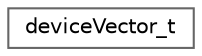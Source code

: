 digraph "Graphical Class Hierarchy"
{
 // LATEX_PDF_SIZE
  bgcolor="transparent";
  edge [fontname=Helvetica,fontsize=10,labelfontname=Helvetica,labelfontsize=10];
  node [fontname=Helvetica,fontsize=10,shape=box,height=0.2,width=0.4];
  rankdir="LR";
  Node0 [id="Node000000",label="deviceVector_t",height=0.2,width=0.4,color="grey40", fillcolor="white", style="filled",URL="$classdeviceVector__t.html",tooltip=" "];
}
